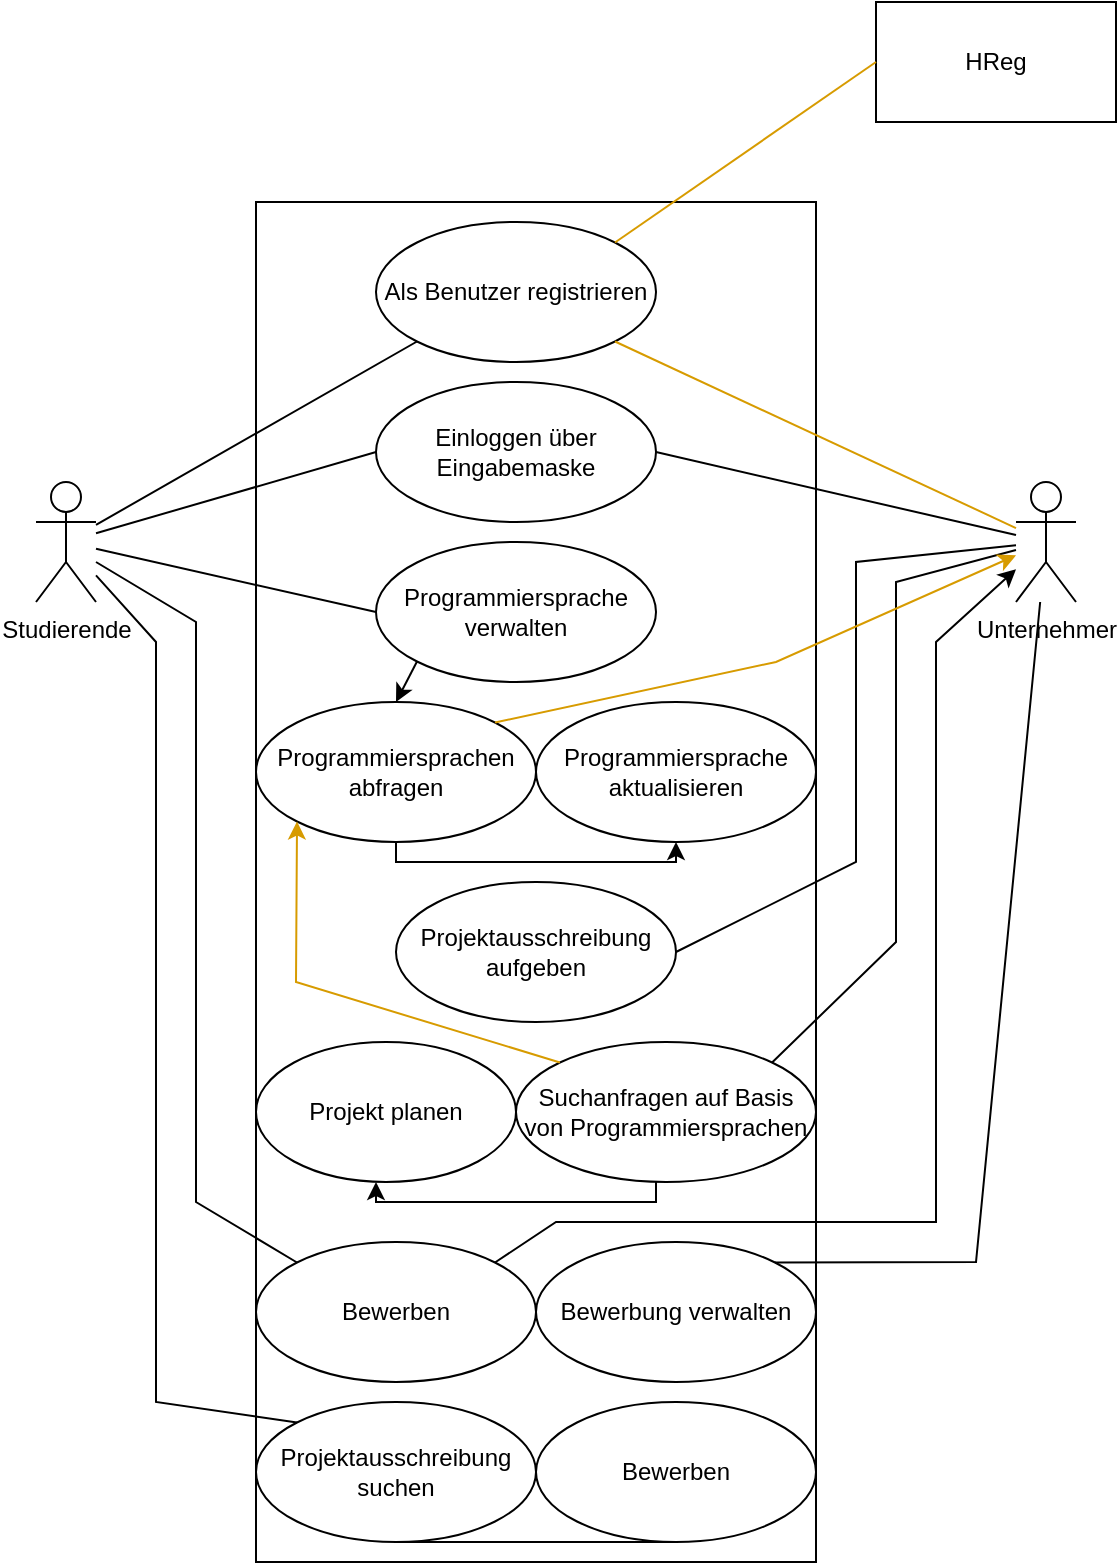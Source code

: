 <mxfile version="24.4.4" type="device">
  <diagram name="Seite-1" id="r8jKmz9HBa1jjOI11OLF">
    <mxGraphModel dx="1430" dy="786" grid="1" gridSize="10" guides="1" tooltips="1" connect="1" arrows="1" fold="1" page="1" pageScale="1" pageWidth="827" pageHeight="1169" math="0" shadow="0">
      <root>
        <mxCell id="0" />
        <mxCell id="1" parent="0" />
        <mxCell id="lqlPHTW0hqAGxUWeI7kz-1" value="Unternehmer" style="shape=umlActor;verticalLabelPosition=bottom;verticalAlign=top;html=1;" parent="1" vertex="1">
          <mxGeometry x="520" y="260" width="30" height="60" as="geometry" />
        </mxCell>
        <mxCell id="lqlPHTW0hqAGxUWeI7kz-2" value="Studierende" style="shape=umlActor;verticalLabelPosition=bottom;verticalAlign=top;html=1;" parent="1" vertex="1">
          <mxGeometry x="30" y="260" width="30" height="60" as="geometry" />
        </mxCell>
        <mxCell id="lqlPHTW0hqAGxUWeI7kz-5" value="" style="rounded=0;whiteSpace=wrap;html=1;" parent="1" vertex="1">
          <mxGeometry x="140" y="120" width="280" height="680" as="geometry" />
        </mxCell>
        <mxCell id="lqlPHTW0hqAGxUWeI7kz-3" value="Als Benutzer registrieren" style="ellipse;whiteSpace=wrap;html=1;" parent="1" vertex="1">
          <mxGeometry x="200" y="130" width="140" height="70" as="geometry" />
        </mxCell>
        <mxCell id="lqlPHTW0hqAGxUWeI7kz-6" value="" style="endArrow=none;html=1;rounded=0;entryX=0;entryY=1;entryDx=0;entryDy=0;" parent="1" source="lqlPHTW0hqAGxUWeI7kz-2" target="lqlPHTW0hqAGxUWeI7kz-3" edge="1">
          <mxGeometry width="50" height="50" relative="1" as="geometry">
            <mxPoint x="320" y="270" as="sourcePoint" />
            <mxPoint x="370" y="220" as="targetPoint" />
          </mxGeometry>
        </mxCell>
        <mxCell id="lqlPHTW0hqAGxUWeI7kz-7" value="" style="endArrow=none;html=1;rounded=0;entryX=1;entryY=1;entryDx=0;entryDy=0;fillColor=#ffe6cc;strokeColor=#D79B00;" parent="1" source="lqlPHTW0hqAGxUWeI7kz-1" target="lqlPHTW0hqAGxUWeI7kz-3" edge="1">
          <mxGeometry width="50" height="50" relative="1" as="geometry">
            <mxPoint x="320" y="270" as="sourcePoint" />
            <mxPoint x="370" y="220" as="targetPoint" />
          </mxGeometry>
        </mxCell>
        <mxCell id="lqlPHTW0hqAGxUWeI7kz-8" value="HReg" style="rounded=0;whiteSpace=wrap;html=1;" parent="1" vertex="1">
          <mxGeometry x="450" y="20" width="120" height="60" as="geometry" />
        </mxCell>
        <mxCell id="lqlPHTW0hqAGxUWeI7kz-9" value="" style="endArrow=none;html=1;rounded=0;exitX=1;exitY=0;exitDx=0;exitDy=0;entryX=0;entryY=0.5;entryDx=0;entryDy=0;fillColor=#ffe6cc;strokeColor=#d79b00;" parent="1" source="lqlPHTW0hqAGxUWeI7kz-3" target="lqlPHTW0hqAGxUWeI7kz-8" edge="1">
          <mxGeometry width="50" height="50" relative="1" as="geometry">
            <mxPoint x="460" y="270" as="sourcePoint" />
            <mxPoint x="510" y="220" as="targetPoint" />
          </mxGeometry>
        </mxCell>
        <mxCell id="lqlPHTW0hqAGxUWeI7kz-10" value="Einloggen über Eingabemaske" style="ellipse;whiteSpace=wrap;html=1;" parent="1" vertex="1">
          <mxGeometry x="200" y="210" width="140" height="70" as="geometry" />
        </mxCell>
        <mxCell id="lqlPHTW0hqAGxUWeI7kz-11" value="" style="endArrow=none;html=1;rounded=0;entryX=1;entryY=0.5;entryDx=0;entryDy=0;" parent="1" source="lqlPHTW0hqAGxUWeI7kz-1" target="lqlPHTW0hqAGxUWeI7kz-10" edge="1">
          <mxGeometry width="50" height="50" relative="1" as="geometry">
            <mxPoint x="310" y="340" as="sourcePoint" />
            <mxPoint x="360" y="290" as="targetPoint" />
          </mxGeometry>
        </mxCell>
        <mxCell id="lqlPHTW0hqAGxUWeI7kz-12" value="" style="endArrow=none;html=1;rounded=0;exitX=0;exitY=0.5;exitDx=0;exitDy=0;" parent="1" source="lqlPHTW0hqAGxUWeI7kz-10" target="lqlPHTW0hqAGxUWeI7kz-2" edge="1">
          <mxGeometry width="50" height="50" relative="1" as="geometry">
            <mxPoint x="353.71" y="340" as="sourcePoint" />
            <mxPoint x="100.0" y="183.18" as="targetPoint" />
          </mxGeometry>
        </mxCell>
        <mxCell id="lqlPHTW0hqAGxUWeI7kz-13" value="Programmiersprache verwalten" style="ellipse;whiteSpace=wrap;html=1;" parent="1" vertex="1">
          <mxGeometry x="200" y="290" width="140" height="70" as="geometry" />
        </mxCell>
        <mxCell id="lqlPHTW0hqAGxUWeI7kz-14" value="" style="endArrow=none;html=1;rounded=0;exitX=0;exitY=0.5;exitDx=0;exitDy=0;" parent="1" source="lqlPHTW0hqAGxUWeI7kz-13" target="lqlPHTW0hqAGxUWeI7kz-2" edge="1">
          <mxGeometry width="50" height="50" relative="1" as="geometry">
            <mxPoint x="340" y="420" as="sourcePoint" />
            <mxPoint x="390" y="370" as="targetPoint" />
          </mxGeometry>
        </mxCell>
        <mxCell id="lqlPHTW0hqAGxUWeI7kz-15" value="Programmiersprachen abfragen" style="ellipse;whiteSpace=wrap;html=1;" parent="1" vertex="1">
          <mxGeometry x="140" y="370" width="140" height="70" as="geometry" />
        </mxCell>
        <mxCell id="lqlPHTW0hqAGxUWeI7kz-16" value="Programmiersprache aktualisieren" style="ellipse;whiteSpace=wrap;html=1;" parent="1" vertex="1">
          <mxGeometry x="280" y="370" width="140" height="70" as="geometry" />
        </mxCell>
        <mxCell id="lqlPHTW0hqAGxUWeI7kz-17" value="" style="endArrow=classic;html=1;rounded=0;entryX=0.5;entryY=0;entryDx=0;entryDy=0;exitX=0;exitY=1;exitDx=0;exitDy=0;" parent="1" source="lqlPHTW0hqAGxUWeI7kz-13" target="lqlPHTW0hqAGxUWeI7kz-15" edge="1">
          <mxGeometry width="50" height="50" relative="1" as="geometry">
            <mxPoint x="320" y="430" as="sourcePoint" />
            <mxPoint x="370" y="380" as="targetPoint" />
          </mxGeometry>
        </mxCell>
        <mxCell id="lqlPHTW0hqAGxUWeI7kz-18" value="" style="endArrow=classic;html=1;rounded=0;entryX=0.5;entryY=1;entryDx=0;entryDy=0;exitX=0.5;exitY=1;exitDx=0;exitDy=0;" parent="1" source="lqlPHTW0hqAGxUWeI7kz-15" target="lqlPHTW0hqAGxUWeI7kz-16" edge="1">
          <mxGeometry width="50" height="50" relative="1" as="geometry">
            <mxPoint x="610" y="520" as="sourcePoint" />
            <mxPoint x="370" y="380" as="targetPoint" />
            <Array as="points">
              <mxPoint x="210" y="450" />
              <mxPoint x="350" y="450" />
            </Array>
          </mxGeometry>
        </mxCell>
        <mxCell id="lqlPHTW0hqAGxUWeI7kz-19" value="Projektausschreibung aufgeben" style="ellipse;whiteSpace=wrap;html=1;" parent="1" vertex="1">
          <mxGeometry x="210" y="460" width="140" height="70" as="geometry" />
        </mxCell>
        <mxCell id="lqlPHTW0hqAGxUWeI7kz-20" value="" style="endArrow=none;html=1;rounded=0;exitX=1;exitY=0.5;exitDx=0;exitDy=0;" parent="1" source="lqlPHTW0hqAGxUWeI7kz-19" target="lqlPHTW0hqAGxUWeI7kz-1" edge="1">
          <mxGeometry width="50" height="50" relative="1" as="geometry">
            <mxPoint x="340" y="420" as="sourcePoint" />
            <mxPoint x="390" y="370" as="targetPoint" />
            <Array as="points">
              <mxPoint x="440" y="450" />
              <mxPoint x="440" y="300" />
            </Array>
          </mxGeometry>
        </mxCell>
        <mxCell id="lqlPHTW0hqAGxUWeI7kz-21" value="Suchanfragen auf Basis von Programmiersprachen" style="ellipse;whiteSpace=wrap;html=1;" parent="1" vertex="1">
          <mxGeometry x="270" y="540" width="150" height="70" as="geometry" />
        </mxCell>
        <mxCell id="lqlPHTW0hqAGxUWeI7kz-22" value="" style="endArrow=none;html=1;rounded=0;exitX=1;exitY=0;exitDx=0;exitDy=0;" parent="1" source="lqlPHTW0hqAGxUWeI7kz-21" target="lqlPHTW0hqAGxUWeI7kz-1" edge="1">
          <mxGeometry width="50" height="50" relative="1" as="geometry">
            <mxPoint x="340" y="510" as="sourcePoint" />
            <mxPoint x="390" y="460" as="targetPoint" />
            <Array as="points">
              <mxPoint x="460" y="490" />
              <mxPoint x="460" y="310" />
            </Array>
          </mxGeometry>
        </mxCell>
        <mxCell id="lqlPHTW0hqAGxUWeI7kz-23" value="Projekt planen" style="ellipse;whiteSpace=wrap;html=1;" parent="1" vertex="1">
          <mxGeometry x="140" y="540" width="130" height="70" as="geometry" />
        </mxCell>
        <mxCell id="lqlPHTW0hqAGxUWeI7kz-24" value="" style="endArrow=classic;html=1;rounded=0;entryX=0.5;entryY=1;entryDx=0;entryDy=0;exitX=0.5;exitY=1;exitDx=0;exitDy=0;" parent="1" edge="1">
          <mxGeometry width="50" height="50" relative="1" as="geometry">
            <mxPoint x="340" y="610" as="sourcePoint" />
            <mxPoint x="200" y="610" as="targetPoint" />
            <Array as="points">
              <mxPoint x="340" y="620" />
              <mxPoint x="200" y="620" />
            </Array>
          </mxGeometry>
        </mxCell>
        <mxCell id="w0_Avk-OM1j29h8ToENQ-1" value="" style="endArrow=classic;html=1;rounded=0;fillColor=#ffe6cc;strokeColor=#d79b00;exitX=0;exitY=0;exitDx=0;exitDy=0;entryX=0;entryY=1;entryDx=0;entryDy=0;" edge="1" parent="1" source="lqlPHTW0hqAGxUWeI7kz-21" target="lqlPHTW0hqAGxUWeI7kz-15">
          <mxGeometry width="50" height="50" relative="1" as="geometry">
            <mxPoint x="310" y="530" as="sourcePoint" />
            <mxPoint x="360" y="480" as="targetPoint" />
            <Array as="points">
              <mxPoint x="160" y="510" />
            </Array>
          </mxGeometry>
        </mxCell>
        <mxCell id="w0_Avk-OM1j29h8ToENQ-2" value="" style="endArrow=classic;html=1;rounded=0;fillColor=#ffe6cc;strokeColor=#d79b00;exitX=1;exitY=0;exitDx=0;exitDy=0;" edge="1" parent="1" source="lqlPHTW0hqAGxUWeI7kz-15" target="lqlPHTW0hqAGxUWeI7kz-1">
          <mxGeometry width="50" height="50" relative="1" as="geometry">
            <mxPoint x="310" y="470" as="sourcePoint" />
            <mxPoint x="360" y="420" as="targetPoint" />
            <Array as="points">
              <mxPoint x="400" y="350" />
            </Array>
          </mxGeometry>
        </mxCell>
        <mxCell id="w0_Avk-OM1j29h8ToENQ-3" value="Bewerbung verwalten" style="ellipse;whiteSpace=wrap;html=1;" vertex="1" parent="1">
          <mxGeometry x="280" y="640" width="140" height="70" as="geometry" />
        </mxCell>
        <mxCell id="w0_Avk-OM1j29h8ToENQ-4" value="Bewerben" style="ellipse;whiteSpace=wrap;html=1;" vertex="1" parent="1">
          <mxGeometry x="140" y="640" width="140" height="70" as="geometry" />
        </mxCell>
        <mxCell id="w0_Avk-OM1j29h8ToENQ-5" value="" style="endArrow=none;html=1;rounded=0;entryX=0;entryY=0;entryDx=0;entryDy=0;" edge="1" parent="1" target="w0_Avk-OM1j29h8ToENQ-4">
          <mxGeometry width="50" height="50" relative="1" as="geometry">
            <mxPoint x="60" y="300" as="sourcePoint" />
            <mxPoint x="360" y="540" as="targetPoint" />
            <Array as="points">
              <mxPoint x="110" y="330" />
              <mxPoint x="110" y="620" />
            </Array>
          </mxGeometry>
        </mxCell>
        <mxCell id="w0_Avk-OM1j29h8ToENQ-6" value="" style="endArrow=classic;html=1;rounded=0;exitX=1;exitY=0;exitDx=0;exitDy=0;" edge="1" parent="1" source="w0_Avk-OM1j29h8ToENQ-4" target="lqlPHTW0hqAGxUWeI7kz-1">
          <mxGeometry width="50" height="50" relative="1" as="geometry">
            <mxPoint x="310" y="590" as="sourcePoint" />
            <mxPoint x="360" y="540" as="targetPoint" />
            <Array as="points">
              <mxPoint x="290" y="630" />
              <mxPoint x="480" y="630" />
              <mxPoint x="480" y="340" />
            </Array>
          </mxGeometry>
        </mxCell>
        <mxCell id="w0_Avk-OM1j29h8ToENQ-7" value="" style="endArrow=none;html=1;rounded=0;exitX=1;exitY=0;exitDx=0;exitDy=0;" edge="1" parent="1" source="w0_Avk-OM1j29h8ToENQ-3" target="lqlPHTW0hqAGxUWeI7kz-1">
          <mxGeometry width="50" height="50" relative="1" as="geometry">
            <mxPoint x="310" y="590" as="sourcePoint" />
            <mxPoint x="500" y="640" as="targetPoint" />
            <Array as="points">
              <mxPoint x="500" y="650" />
            </Array>
          </mxGeometry>
        </mxCell>
        <mxCell id="w0_Avk-OM1j29h8ToENQ-8" value="Bewerben" style="ellipse;whiteSpace=wrap;html=1;" vertex="1" parent="1">
          <mxGeometry x="280" y="720" width="140" height="70" as="geometry" />
        </mxCell>
        <mxCell id="w0_Avk-OM1j29h8ToENQ-9" value="Projektausschreibung suchen" style="ellipse;whiteSpace=wrap;html=1;" vertex="1" parent="1">
          <mxGeometry x="140" y="720" width="140" height="70" as="geometry" />
        </mxCell>
        <mxCell id="w0_Avk-OM1j29h8ToENQ-10" value="" style="endArrow=none;html=1;rounded=0;exitX=0;exitY=0;exitDx=0;exitDy=0;" edge="1" parent="1" source="w0_Avk-OM1j29h8ToENQ-9" target="lqlPHTW0hqAGxUWeI7kz-2">
          <mxGeometry width="50" height="50" relative="1" as="geometry">
            <mxPoint x="390" y="550" as="sourcePoint" />
            <mxPoint x="440" y="500" as="targetPoint" />
            <Array as="points">
              <mxPoint x="90" y="720" />
              <mxPoint x="90" y="340" />
            </Array>
          </mxGeometry>
        </mxCell>
        <mxCell id="w0_Avk-OM1j29h8ToENQ-11" value="" style="endArrow=none;html=1;rounded=0;entryX=0.5;entryY=1;entryDx=0;entryDy=0;exitX=0.5;exitY=1;exitDx=0;exitDy=0;" edge="1" parent="1" source="w0_Avk-OM1j29h8ToENQ-8" target="w0_Avk-OM1j29h8ToENQ-9">
          <mxGeometry width="50" height="50" relative="1" as="geometry">
            <mxPoint x="390" y="550" as="sourcePoint" />
            <mxPoint x="440" y="500" as="targetPoint" />
          </mxGeometry>
        </mxCell>
      </root>
    </mxGraphModel>
  </diagram>
</mxfile>

